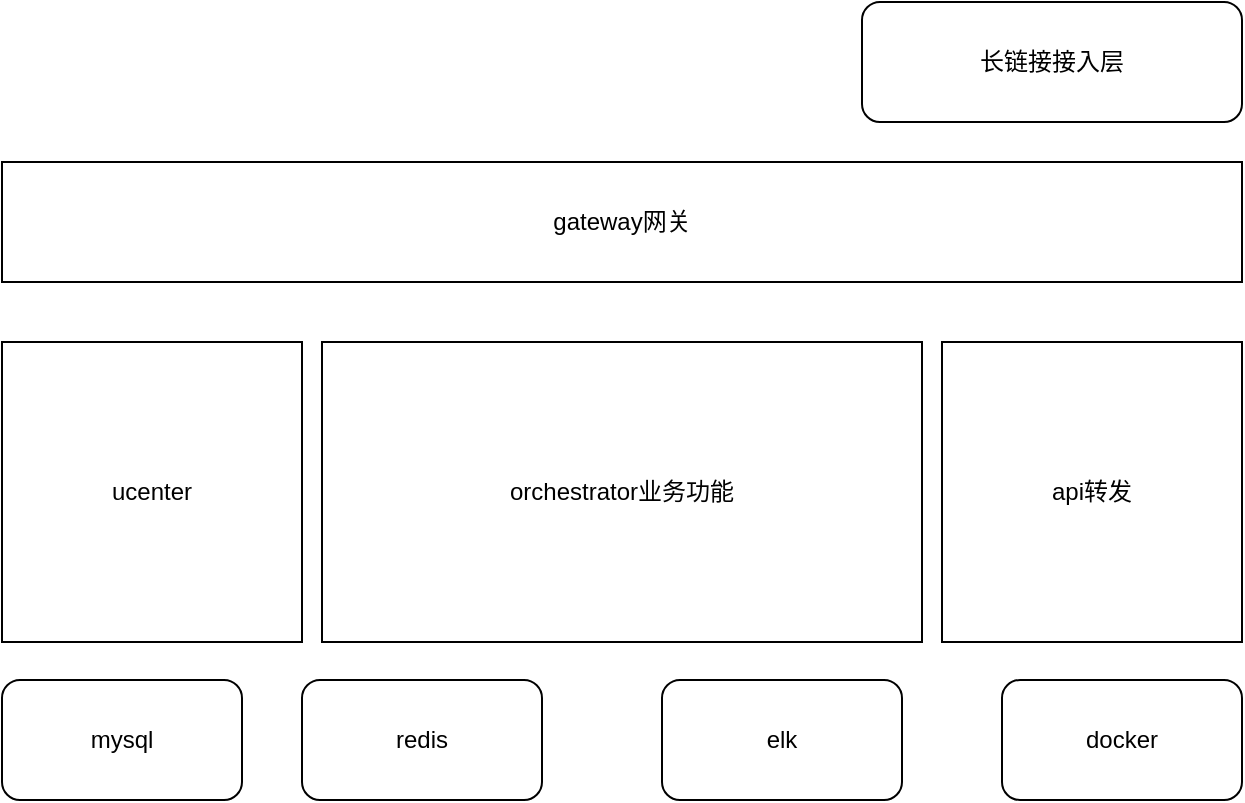 <mxfile version="10.6.6" type="github"><diagram id="IXzLP0DKxLVb-NtAQGm0" name="Page-1"><mxGraphModel dx="758" dy="478" grid="1" gridSize="10" guides="1" tooltips="1" connect="1" arrows="1" fold="1" page="1" pageScale="1" pageWidth="827" pageHeight="1169" math="0" shadow="0"><root><mxCell id="0"/><mxCell id="1" parent="0"/><mxCell id="B6cnI5i0hza6-sGfksm3-1" value="gateway网关&lt;br&gt;" style="rounded=0;whiteSpace=wrap;html=1;" parent="1" vertex="1"><mxGeometry x="100" y="151" width="620" height="60" as="geometry"/></mxCell><mxCell id="B6cnI5i0hza6-sGfksm3-2" value="ucenter&lt;br&gt;" style="whiteSpace=wrap;html=1;aspect=fixed;" parent="1" vertex="1"><mxGeometry x="100" y="241" width="150" height="150" as="geometry"/></mxCell><mxCell id="B6cnI5i0hza6-sGfksm3-4" value="orchestrator业务功能" style="rounded=0;whiteSpace=wrap;html=1;" parent="1" vertex="1"><mxGeometry x="260" y="241" width="300" height="150" as="geometry"/></mxCell><mxCell id="B6cnI5i0hza6-sGfksm3-5" value="api转发&lt;br&gt;" style="whiteSpace=wrap;html=1;aspect=fixed;" parent="1" vertex="1"><mxGeometry x="570" y="241" width="150" height="150" as="geometry"/></mxCell><mxCell id="B6cnI5i0hza6-sGfksm3-6" value="长链接接入层" style="rounded=1;whiteSpace=wrap;html=1;" parent="1" vertex="1"><mxGeometry x="530" y="71" width="190" height="60" as="geometry"/></mxCell><mxCell id="RGJJGxztNyl6BC6CNQHN-1" value="mysql" style="rounded=1;whiteSpace=wrap;html=1;" vertex="1" parent="1"><mxGeometry x="100" y="410" width="120" height="60" as="geometry"/></mxCell><mxCell id="RGJJGxztNyl6BC6CNQHN-2" value="redis" style="rounded=1;whiteSpace=wrap;html=1;" vertex="1" parent="1"><mxGeometry x="250" y="410" width="120" height="60" as="geometry"/></mxCell><mxCell id="RGJJGxztNyl6BC6CNQHN-3" value="docker" style="rounded=1;whiteSpace=wrap;html=1;" vertex="1" parent="1"><mxGeometry x="600" y="410" width="120" height="60" as="geometry"/></mxCell><mxCell id="RGJJGxztNyl6BC6CNQHN-4" value="elk" style="rounded=1;whiteSpace=wrap;html=1;" vertex="1" parent="1"><mxGeometry x="430" y="410" width="120" height="60" as="geometry"/></mxCell></root></mxGraphModel></diagram></mxfile>